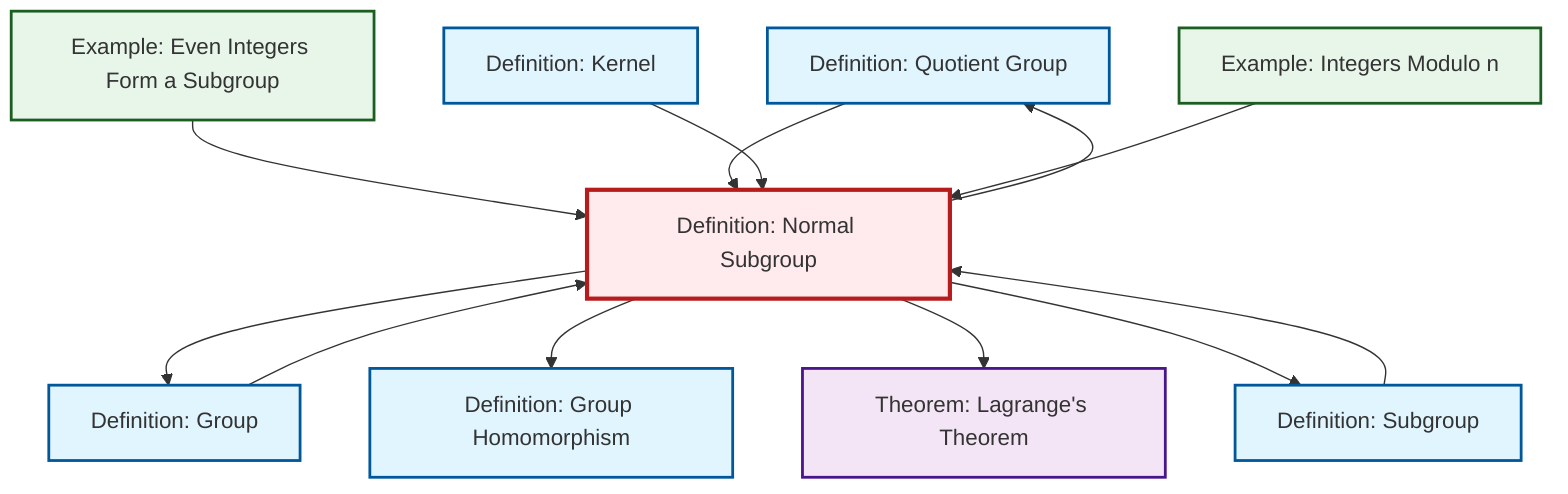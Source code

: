 graph TD
    classDef definition fill:#e1f5fe,stroke:#01579b,stroke-width:2px
    classDef theorem fill:#f3e5f5,stroke:#4a148c,stroke-width:2px
    classDef axiom fill:#fff3e0,stroke:#e65100,stroke-width:2px
    classDef example fill:#e8f5e9,stroke:#1b5e20,stroke-width:2px
    classDef current fill:#ffebee,stroke:#b71c1c,stroke-width:3px
    def-quotient-group["Definition: Quotient Group"]:::definition
    def-kernel["Definition: Kernel"]:::definition
    ex-quotient-integers-mod-n["Example: Integers Modulo n"]:::example
    def-subgroup["Definition: Subgroup"]:::definition
    thm-lagrange["Theorem: Lagrange's Theorem"]:::theorem
    def-group["Definition: Group"]:::definition
    ex-even-integers-subgroup["Example: Even Integers Form a Subgroup"]:::example
    def-homomorphism["Definition: Group Homomorphism"]:::definition
    def-normal-subgroup["Definition: Normal Subgroup"]:::definition
    def-normal-subgroup --> def-group
    def-normal-subgroup --> def-quotient-group
    def-subgroup --> def-normal-subgroup
    def-group --> def-normal-subgroup
    ex-even-integers-subgroup --> def-normal-subgroup
    def-quotient-group --> def-normal-subgroup
    def-normal-subgroup --> def-homomorphism
    def-kernel --> def-normal-subgroup
    def-normal-subgroup --> thm-lagrange
    def-normal-subgroup --> def-subgroup
    ex-quotient-integers-mod-n --> def-normal-subgroup
    class def-normal-subgroup current